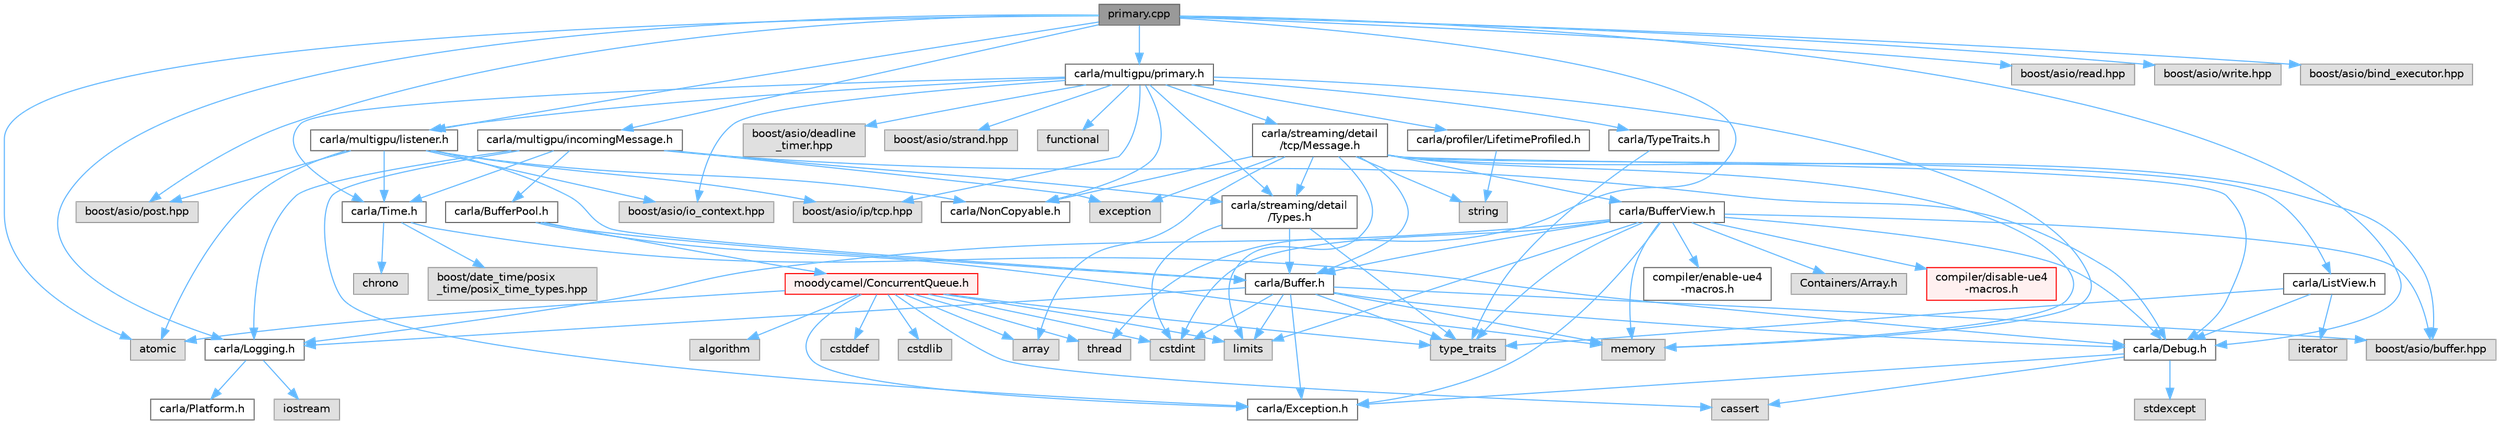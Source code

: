 digraph "primary.cpp"
{
 // INTERACTIVE_SVG=YES
 // LATEX_PDF_SIZE
  bgcolor="transparent";
  edge [fontname=Helvetica,fontsize=10,labelfontname=Helvetica,labelfontsize=10];
  node [fontname=Helvetica,fontsize=10,shape=box,height=0.2,width=0.4];
  Node1 [id="Node000001",label="primary.cpp",height=0.2,width=0.4,color="gray40", fillcolor="grey60", style="filled", fontcolor="black",tooltip=" "];
  Node1 -> Node2 [id="edge1_Node000001_Node000002",color="steelblue1",style="solid",tooltip=" "];
  Node2 [id="Node000002",label="carla/multigpu/primary.h",height=0.2,width=0.4,color="grey40", fillcolor="white", style="filled",URL="$d8/d15/primary_8h.html",tooltip=" "];
  Node2 -> Node3 [id="edge2_Node000002_Node000003",color="steelblue1",style="solid",tooltip=" "];
  Node3 [id="Node000003",label="carla/NonCopyable.h",height=0.2,width=0.4,color="grey40", fillcolor="white", style="filled",URL="$d4/dd8/LibCarla_2source_2carla_2NonCopyable_8h.html",tooltip=" "];
  Node2 -> Node4 [id="edge3_Node000002_Node000004",color="steelblue1",style="solid",tooltip=" "];
  Node4 [id="Node000004",label="carla/Time.h",height=0.2,width=0.4,color="grey40", fillcolor="white", style="filled",URL="$d2/d33/Time_8h.html",tooltip=" "];
  Node4 -> Node5 [id="edge4_Node000004_Node000005",color="steelblue1",style="solid",tooltip=" "];
  Node5 [id="Node000005",label="carla/Debug.h",height=0.2,width=0.4,color="grey40", fillcolor="white", style="filled",URL="$d4/deb/Debug_8h.html",tooltip=" "];
  Node5 -> Node6 [id="edge5_Node000005_Node000006",color="steelblue1",style="solid",tooltip=" "];
  Node6 [id="Node000006",label="carla/Exception.h",height=0.2,width=0.4,color="grey40", fillcolor="white", style="filled",URL="$d8/d8a/Exception_8h.html",tooltip=" "];
  Node5 -> Node7 [id="edge6_Node000005_Node000007",color="steelblue1",style="solid",tooltip=" "];
  Node7 [id="Node000007",label="stdexcept",height=0.2,width=0.4,color="grey60", fillcolor="#E0E0E0", style="filled",tooltip=" "];
  Node5 -> Node8 [id="edge7_Node000005_Node000008",color="steelblue1",style="solid",tooltip=" "];
  Node8 [id="Node000008",label="cassert",height=0.2,width=0.4,color="grey60", fillcolor="#E0E0E0", style="filled",tooltip=" "];
  Node4 -> Node9 [id="edge8_Node000004_Node000009",color="steelblue1",style="solid",tooltip=" "];
  Node9 [id="Node000009",label="boost/date_time/posix\l_time/posix_time_types.hpp",height=0.2,width=0.4,color="grey60", fillcolor="#E0E0E0", style="filled",tooltip=" "];
  Node4 -> Node10 [id="edge9_Node000004_Node000010",color="steelblue1",style="solid",tooltip=" "];
  Node10 [id="Node000010",label="chrono",height=0.2,width=0.4,color="grey60", fillcolor="#E0E0E0", style="filled",tooltip=" "];
  Node2 -> Node11 [id="edge10_Node000002_Node000011",color="steelblue1",style="solid",tooltip=" "];
  Node11 [id="Node000011",label="carla/TypeTraits.h",height=0.2,width=0.4,color="grey40", fillcolor="white", style="filled",URL="$d0/d95/TypeTraits_8h.html",tooltip=" "];
  Node11 -> Node12 [id="edge11_Node000011_Node000012",color="steelblue1",style="solid",tooltip=" "];
  Node12 [id="Node000012",label="type_traits",height=0.2,width=0.4,color="grey60", fillcolor="#E0E0E0", style="filled",tooltip=" "];
  Node2 -> Node13 [id="edge12_Node000002_Node000013",color="steelblue1",style="solid",tooltip=" "];
  Node13 [id="Node000013",label="carla/profiler/LifetimeProfiled.h",height=0.2,width=0.4,color="grey40", fillcolor="white", style="filled",URL="$d9/dc4/LifetimeProfiled_8h.html",tooltip=" "];
  Node13 -> Node14 [id="edge13_Node000013_Node000014",color="steelblue1",style="solid",tooltip=" "];
  Node14 [id="Node000014",label="string",height=0.2,width=0.4,color="grey60", fillcolor="#E0E0E0", style="filled",tooltip=" "];
  Node2 -> Node15 [id="edge14_Node000002_Node000015",color="steelblue1",style="solid",tooltip=" "];
  Node15 [id="Node000015",label="carla/streaming/detail\l/Types.h",height=0.2,width=0.4,color="grey40", fillcolor="white", style="filled",URL="$d7/df8/Types_8h.html",tooltip=" "];
  Node15 -> Node16 [id="edge15_Node000015_Node000016",color="steelblue1",style="solid",tooltip=" "];
  Node16 [id="Node000016",label="carla/Buffer.h",height=0.2,width=0.4,color="grey40", fillcolor="white", style="filled",URL="$d2/dda/carla_2Buffer_8h.html",tooltip=" "];
  Node16 -> Node5 [id="edge16_Node000016_Node000005",color="steelblue1",style="solid",tooltip=" "];
  Node16 -> Node6 [id="edge17_Node000016_Node000006",color="steelblue1",style="solid",tooltip=" "];
  Node16 -> Node17 [id="edge18_Node000016_Node000017",color="steelblue1",style="solid",tooltip=" "];
  Node17 [id="Node000017",label="carla/Logging.h",height=0.2,width=0.4,color="grey40", fillcolor="white", style="filled",URL="$de/d87/Logging_8h.html",tooltip=" "];
  Node17 -> Node18 [id="edge19_Node000017_Node000018",color="steelblue1",style="solid",tooltip=" "];
  Node18 [id="Node000018",label="carla/Platform.h",height=0.2,width=0.4,color="grey40", fillcolor="white", style="filled",URL="$d9/dd0/Platform_8h.html",tooltip=" "];
  Node17 -> Node19 [id="edge20_Node000017_Node000019",color="steelblue1",style="solid",tooltip=" "];
  Node19 [id="Node000019",label="iostream",height=0.2,width=0.4,color="grey60", fillcolor="#E0E0E0", style="filled",tooltip=" "];
  Node16 -> Node20 [id="edge21_Node000016_Node000020",color="steelblue1",style="solid",tooltip=" "];
  Node20 [id="Node000020",label="boost/asio/buffer.hpp",height=0.2,width=0.4,color="grey60", fillcolor="#E0E0E0", style="filled",tooltip=" "];
  Node16 -> Node21 [id="edge22_Node000016_Node000021",color="steelblue1",style="solid",tooltip=" "];
  Node21 [id="Node000021",label="cstdint",height=0.2,width=0.4,color="grey60", fillcolor="#E0E0E0", style="filled",tooltip=" "];
  Node16 -> Node22 [id="edge23_Node000016_Node000022",color="steelblue1",style="solid",tooltip=" "];
  Node22 [id="Node000022",label="limits",height=0.2,width=0.4,color="grey60", fillcolor="#E0E0E0", style="filled",tooltip=" "];
  Node16 -> Node23 [id="edge24_Node000016_Node000023",color="steelblue1",style="solid",tooltip=" "];
  Node23 [id="Node000023",label="memory",height=0.2,width=0.4,color="grey60", fillcolor="#E0E0E0", style="filled",tooltip=" "];
  Node16 -> Node12 [id="edge25_Node000016_Node000012",color="steelblue1",style="solid",tooltip=" "];
  Node15 -> Node21 [id="edge26_Node000015_Node000021",color="steelblue1",style="solid",tooltip=" "];
  Node15 -> Node12 [id="edge27_Node000015_Node000012",color="steelblue1",style="solid",tooltip=" "];
  Node2 -> Node24 [id="edge28_Node000002_Node000024",color="steelblue1",style="solid",tooltip=" "];
  Node24 [id="Node000024",label="carla/streaming/detail\l/tcp/Message.h",height=0.2,width=0.4,color="grey40", fillcolor="white", style="filled",URL="$d5/dca/Message_8h.html",tooltip=" "];
  Node24 -> Node25 [id="edge29_Node000024_Node000025",color="steelblue1",style="solid",tooltip=" "];
  Node25 [id="Node000025",label="carla/ListView.h",height=0.2,width=0.4,color="grey40", fillcolor="white", style="filled",URL="$d4/d50/LibCarla_2source_2carla_2ListView_8h.html",tooltip=" "];
  Node25 -> Node5 [id="edge30_Node000025_Node000005",color="steelblue1",style="solid",tooltip=" "];
  Node25 -> Node12 [id="edge31_Node000025_Node000012",color="steelblue1",style="solid",tooltip=" "];
  Node25 -> Node26 [id="edge32_Node000025_Node000026",color="steelblue1",style="solid",tooltip=" "];
  Node26 [id="Node000026",label="iterator",height=0.2,width=0.4,color="grey60", fillcolor="#E0E0E0", style="filled",tooltip=" "];
  Node24 -> Node16 [id="edge33_Node000024_Node000016",color="steelblue1",style="solid",tooltip=" "];
  Node24 -> Node27 [id="edge34_Node000024_Node000027",color="steelblue1",style="solid",tooltip=" "];
  Node27 [id="Node000027",label="carla/BufferView.h",height=0.2,width=0.4,color="grey40", fillcolor="white", style="filled",URL="$d8/dee/BufferView_8h.html",tooltip=" "];
  Node27 -> Node16 [id="edge35_Node000027_Node000016",color="steelblue1",style="solid",tooltip=" "];
  Node27 -> Node5 [id="edge36_Node000027_Node000005",color="steelblue1",style="solid",tooltip=" "];
  Node27 -> Node6 [id="edge37_Node000027_Node000006",color="steelblue1",style="solid",tooltip=" "];
  Node27 -> Node17 [id="edge38_Node000027_Node000017",color="steelblue1",style="solid",tooltip=" "];
  Node27 -> Node20 [id="edge39_Node000027_Node000020",color="steelblue1",style="solid",tooltip=" "];
  Node27 -> Node21 [id="edge40_Node000027_Node000021",color="steelblue1",style="solid",tooltip=" "];
  Node27 -> Node22 [id="edge41_Node000027_Node000022",color="steelblue1",style="solid",tooltip=" "];
  Node27 -> Node23 [id="edge42_Node000027_Node000023",color="steelblue1",style="solid",tooltip=" "];
  Node27 -> Node12 [id="edge43_Node000027_Node000012",color="steelblue1",style="solid",tooltip=" "];
  Node27 -> Node28 [id="edge44_Node000027_Node000028",color="steelblue1",style="solid",tooltip=" "];
  Node28 [id="Node000028",label="compiler/enable-ue4\l-macros.h",height=0.2,width=0.4,color="grey40", fillcolor="white", style="filled",URL="$d9/da2/enable-ue4-macros_8h.html",tooltip=" "];
  Node27 -> Node29 [id="edge45_Node000027_Node000029",color="steelblue1",style="solid",tooltip=" "];
  Node29 [id="Node000029",label="Containers/Array.h",height=0.2,width=0.4,color="grey60", fillcolor="#E0E0E0", style="filled",tooltip=" "];
  Node27 -> Node30 [id="edge46_Node000027_Node000030",color="steelblue1",style="solid",tooltip=" "];
  Node30 [id="Node000030",label="compiler/disable-ue4\l-macros.h",height=0.2,width=0.4,color="red", fillcolor="#FFF0F0", style="filled",URL="$d2/d02/disable-ue4-macros_8h.html",tooltip=" "];
  Node24 -> Node5 [id="edge47_Node000024_Node000005",color="steelblue1",style="solid",tooltip=" "];
  Node24 -> Node3 [id="edge48_Node000024_Node000003",color="steelblue1",style="solid",tooltip=" "];
  Node24 -> Node15 [id="edge49_Node000024_Node000015",color="steelblue1",style="solid",tooltip=" "];
  Node24 -> Node20 [id="edge50_Node000024_Node000020",color="steelblue1",style="solid",tooltip=" "];
  Node24 -> Node35 [id="edge51_Node000024_Node000035",color="steelblue1",style="solid",tooltip=" "];
  Node35 [id="Node000035",label="array",height=0.2,width=0.4,color="grey60", fillcolor="#E0E0E0", style="filled",tooltip=" "];
  Node24 -> Node36 [id="edge52_Node000024_Node000036",color="steelblue1",style="solid",tooltip=" "];
  Node36 [id="Node000036",label="exception",height=0.2,width=0.4,color="grey60", fillcolor="#E0E0E0", style="filled",tooltip=" "];
  Node24 -> Node22 [id="edge53_Node000024_Node000022",color="steelblue1",style="solid",tooltip=" "];
  Node24 -> Node23 [id="edge54_Node000024_Node000023",color="steelblue1",style="solid",tooltip=" "];
  Node24 -> Node14 [id="edge55_Node000024_Node000014",color="steelblue1",style="solid",tooltip=" "];
  Node2 -> Node37 [id="edge56_Node000002_Node000037",color="steelblue1",style="solid",tooltip=" "];
  Node37 [id="Node000037",label="carla/multigpu/listener.h",height=0.2,width=0.4,color="grey40", fillcolor="white", style="filled",URL="$d0/d39/listener_8h.html",tooltip=" "];
  Node37 -> Node3 [id="edge57_Node000037_Node000003",color="steelblue1",style="solid",tooltip=" "];
  Node37 -> Node4 [id="edge58_Node000037_Node000004",color="steelblue1",style="solid",tooltip=" "];
  Node37 -> Node16 [id="edge59_Node000037_Node000016",color="steelblue1",style="solid",tooltip=" "];
  Node37 -> Node38 [id="edge60_Node000037_Node000038",color="steelblue1",style="solid",tooltip=" "];
  Node38 [id="Node000038",label="boost/asio/io_context.hpp",height=0.2,width=0.4,color="grey60", fillcolor="#E0E0E0", style="filled",tooltip=" "];
  Node37 -> Node39 [id="edge61_Node000037_Node000039",color="steelblue1",style="solid",tooltip=" "];
  Node39 [id="Node000039",label="boost/asio/ip/tcp.hpp",height=0.2,width=0.4,color="grey60", fillcolor="#E0E0E0", style="filled",tooltip=" "];
  Node37 -> Node40 [id="edge62_Node000037_Node000040",color="steelblue1",style="solid",tooltip=" "];
  Node40 [id="Node000040",label="boost/asio/post.hpp",height=0.2,width=0.4,color="grey60", fillcolor="#E0E0E0", style="filled",tooltip=" "];
  Node37 -> Node41 [id="edge63_Node000037_Node000041",color="steelblue1",style="solid",tooltip=" "];
  Node41 [id="Node000041",label="atomic",height=0.2,width=0.4,color="grey60", fillcolor="#E0E0E0", style="filled",tooltip=" "];
  Node2 -> Node42 [id="edge64_Node000002_Node000042",color="steelblue1",style="solid",tooltip=" "];
  Node42 [id="Node000042",label="boost/asio/deadline\l_timer.hpp",height=0.2,width=0.4,color="grey60", fillcolor="#E0E0E0", style="filled",tooltip=" "];
  Node2 -> Node38 [id="edge65_Node000002_Node000038",color="steelblue1",style="solid",tooltip=" "];
  Node2 -> Node39 [id="edge66_Node000002_Node000039",color="steelblue1",style="solid",tooltip=" "];
  Node2 -> Node43 [id="edge67_Node000002_Node000043",color="steelblue1",style="solid",tooltip=" "];
  Node43 [id="Node000043",label="boost/asio/strand.hpp",height=0.2,width=0.4,color="grey60", fillcolor="#E0E0E0", style="filled",tooltip=" "];
  Node2 -> Node44 [id="edge68_Node000002_Node000044",color="steelblue1",style="solid",tooltip=" "];
  Node44 [id="Node000044",label="functional",height=0.2,width=0.4,color="grey60", fillcolor="#E0E0E0", style="filled",tooltip=" "];
  Node2 -> Node23 [id="edge69_Node000002_Node000023",color="steelblue1",style="solid",tooltip=" "];
  Node1 -> Node5 [id="edge70_Node000001_Node000005",color="steelblue1",style="solid",tooltip=" "];
  Node1 -> Node17 [id="edge71_Node000001_Node000017",color="steelblue1",style="solid",tooltip=" "];
  Node1 -> Node45 [id="edge72_Node000001_Node000045",color="steelblue1",style="solid",tooltip=" "];
  Node45 [id="Node000045",label="carla/multigpu/incomingMessage.h",height=0.2,width=0.4,color="grey40", fillcolor="white", style="filled",URL="$de/d55/incomingMessage_8h.html",tooltip=" "];
  Node45 -> Node46 [id="edge73_Node000045_Node000046",color="steelblue1",style="solid",tooltip=" "];
  Node46 [id="Node000046",label="carla/BufferPool.h",height=0.2,width=0.4,color="grey40", fillcolor="white", style="filled",URL="$de/d1a/BufferPool_8h.html",tooltip=" "];
  Node46 -> Node16 [id="edge74_Node000046_Node000016",color="steelblue1",style="solid",tooltip=" "];
  Node46 -> Node47 [id="edge75_Node000046_Node000047",color="steelblue1",style="solid",tooltip=" "];
  Node47 [id="Node000047",label="moodycamel/ConcurrentQueue.h",height=0.2,width=0.4,color="red", fillcolor="#FFF0F0", style="filled",URL="$de/dad/ConcurrentQueue_8h.html",tooltip=" "];
  Node47 -> Node41 [id="edge76_Node000047_Node000041",color="steelblue1",style="solid",tooltip=" "];
  Node47 -> Node8 [id="edge77_Node000047_Node000008",color="steelblue1",style="solid",tooltip=" "];
  Node47 -> Node48 [id="edge78_Node000047_Node000048",color="steelblue1",style="solid",tooltip=" "];
  Node48 [id="Node000048",label="cstddef",height=0.2,width=0.4,color="grey60", fillcolor="#E0E0E0", style="filled",tooltip=" "];
  Node47 -> Node21 [id="edge79_Node000047_Node000021",color="steelblue1",style="solid",tooltip=" "];
  Node47 -> Node49 [id="edge80_Node000047_Node000049",color="steelblue1",style="solid",tooltip=" "];
  Node49 [id="Node000049",label="cstdlib",height=0.2,width=0.4,color="grey60", fillcolor="#E0E0E0", style="filled",tooltip=" "];
  Node47 -> Node12 [id="edge81_Node000047_Node000012",color="steelblue1",style="solid",tooltip=" "];
  Node47 -> Node50 [id="edge82_Node000047_Node000050",color="steelblue1",style="solid",tooltip=" "];
  Node50 [id="Node000050",label="algorithm",height=0.2,width=0.4,color="grey60", fillcolor="#E0E0E0", style="filled",tooltip=" "];
  Node47 -> Node22 [id="edge83_Node000047_Node000022",color="steelblue1",style="solid",tooltip=" "];
  Node47 -> Node35 [id="edge84_Node000047_Node000035",color="steelblue1",style="solid",tooltip=" "];
  Node47 -> Node53 [id="edge85_Node000047_Node000053",color="steelblue1",style="solid",tooltip=" "];
  Node53 [id="Node000053",label="thread",height=0.2,width=0.4,color="grey60", fillcolor="#E0E0E0", style="filled",tooltip=" "];
  Node47 -> Node6 [id="edge86_Node000047_Node000006",color="steelblue1",style="solid",tooltip=" "];
  Node46 -> Node23 [id="edge87_Node000046_Node000023",color="steelblue1",style="solid",tooltip=" "];
  Node45 -> Node5 [id="edge88_Node000045_Node000005",color="steelblue1",style="solid",tooltip=" "];
  Node45 -> Node6 [id="edge89_Node000045_Node000006",color="steelblue1",style="solid",tooltip=" "];
  Node45 -> Node17 [id="edge90_Node000045_Node000017",color="steelblue1",style="solid",tooltip=" "];
  Node45 -> Node15 [id="edge91_Node000045_Node000015",color="steelblue1",style="solid",tooltip=" "];
  Node45 -> Node4 [id="edge92_Node000045_Node000004",color="steelblue1",style="solid",tooltip=" "];
  Node45 -> Node36 [id="edge93_Node000045_Node000036",color="steelblue1",style="solid",tooltip=" "];
  Node1 -> Node37 [id="edge94_Node000001_Node000037",color="steelblue1",style="solid",tooltip=" "];
  Node1 -> Node54 [id="edge95_Node000001_Node000054",color="steelblue1",style="solid",tooltip=" "];
  Node54 [id="Node000054",label="boost/asio/read.hpp",height=0.2,width=0.4,color="grey60", fillcolor="#E0E0E0", style="filled",tooltip=" "];
  Node1 -> Node55 [id="edge96_Node000001_Node000055",color="steelblue1",style="solid",tooltip=" "];
  Node55 [id="Node000055",label="boost/asio/write.hpp",height=0.2,width=0.4,color="grey60", fillcolor="#E0E0E0", style="filled",tooltip=" "];
  Node1 -> Node56 [id="edge97_Node000001_Node000056",color="steelblue1",style="solid",tooltip=" "];
  Node56 [id="Node000056",label="boost/asio/bind_executor.hpp",height=0.2,width=0.4,color="grey60", fillcolor="#E0E0E0", style="filled",tooltip=" "];
  Node1 -> Node40 [id="edge98_Node000001_Node000040",color="steelblue1",style="solid",tooltip=" "];
  Node1 -> Node41 [id="edge99_Node000001_Node000041",color="steelblue1",style="solid",tooltip=" "];
  Node1 -> Node53 [id="edge100_Node000001_Node000053",color="steelblue1",style="solid",tooltip=" "];
}
